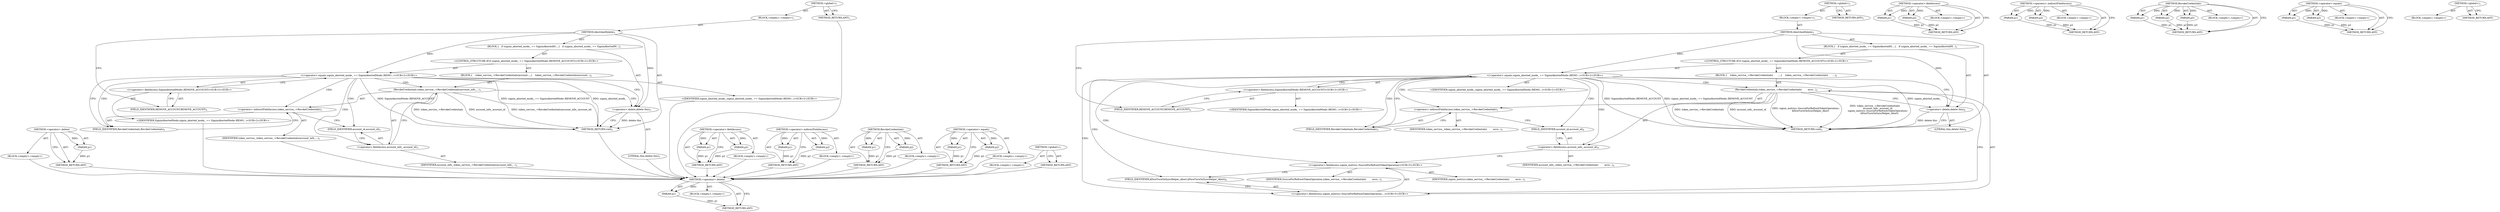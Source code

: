 digraph "&lt;global&gt;" {
vulnerable_61 [label=<(METHOD,&lt;operator&gt;.delete)>];
vulnerable_62 [label=<(PARAM,p1)>];
vulnerable_63 [label=<(BLOCK,&lt;empty&gt;,&lt;empty&gt;)>];
vulnerable_64 [label=<(METHOD_RETURN,ANY)>];
vulnerable_6 [label=<(METHOD,&lt;global&gt;)<SUB>1</SUB>>];
vulnerable_7 [label=<(BLOCK,&lt;empty&gt;,&lt;empty&gt;)<SUB>1</SUB>>];
vulnerable_8 [label=<(METHOD,AbortAndDelete)<SUB>1</SUB>>];
vulnerable_9 [label=<(BLOCK,{
   if (signin_aborted_mode_ == SigninAbortedM...,{
   if (signin_aborted_mode_ == SigninAbortedM...)<SUB>1</SUB>>];
vulnerable_10 [label="<(CONTROL_STRUCTURE,IF,if (signin_aborted_mode_ == SigninAbortedMode::REMOVE_ACCOUNT))<SUB>2</SUB>>"];
vulnerable_11 [label="<(&lt;operator&gt;.equals,signin_aborted_mode_ == SigninAbortedMode::REMO...)<SUB>2</SUB>>"];
vulnerable_12 [label="<(IDENTIFIER,signin_aborted_mode_,signin_aborted_mode_ == SigninAbortedMode::REMO...)<SUB>2</SUB>>"];
vulnerable_13 [label="<(&lt;operator&gt;.fieldAccess,SigninAbortedMode::REMOVE_ACCOUNT)<SUB>2</SUB>>"];
vulnerable_14 [label="<(IDENTIFIER,SigninAbortedMode,signin_aborted_mode_ == SigninAbortedMode::REMO...)<SUB>2</SUB>>"];
vulnerable_15 [label=<(FIELD_IDENTIFIER,REMOVE_ACCOUNT,REMOVE_ACCOUNT)<SUB>2</SUB>>];
vulnerable_16 [label=<(BLOCK,{
    token_service_-&gt;RevokeCredentials(account...,{
    token_service_-&gt;RevokeCredentials(account...)<SUB>2</SUB>>];
vulnerable_17 [label=<(RevokeCredentials,token_service_-&gt;RevokeCredentials(account_info_...)<SUB>3</SUB>>];
vulnerable_18 [label=<(&lt;operator&gt;.indirectFieldAccess,token_service_-&gt;RevokeCredentials)<SUB>3</SUB>>];
vulnerable_19 [label=<(IDENTIFIER,token_service_,token_service_-&gt;RevokeCredentials(account_info_...)<SUB>3</SUB>>];
vulnerable_20 [label=<(FIELD_IDENTIFIER,RevokeCredentials,RevokeCredentials)<SUB>3</SUB>>];
vulnerable_21 [label=<(&lt;operator&gt;.fieldAccess,account_info_.account_id)<SUB>3</SUB>>];
vulnerable_22 [label=<(IDENTIFIER,account_info_,token_service_-&gt;RevokeCredentials(account_info_...)<SUB>3</SUB>>];
vulnerable_23 [label=<(FIELD_IDENTIFIER,account_id,account_id)<SUB>3</SUB>>];
vulnerable_24 [label=<(&lt;operator&gt;.delete,delete this)<SUB>5</SUB>>];
vulnerable_25 [label=<(LITERAL,this,delete this)<SUB>5</SUB>>];
vulnerable_26 [label=<(METHOD_RETURN,void)<SUB>1</SUB>>];
vulnerable_28 [label=<(METHOD_RETURN,ANY)<SUB>1</SUB>>];
vulnerable_46 [label=<(METHOD,&lt;operator&gt;.fieldAccess)>];
vulnerable_47 [label=<(PARAM,p1)>];
vulnerable_48 [label=<(PARAM,p2)>];
vulnerable_49 [label=<(BLOCK,&lt;empty&gt;,&lt;empty&gt;)>];
vulnerable_50 [label=<(METHOD_RETURN,ANY)>];
vulnerable_56 [label=<(METHOD,&lt;operator&gt;.indirectFieldAccess)>];
vulnerable_57 [label=<(PARAM,p1)>];
vulnerable_58 [label=<(PARAM,p2)>];
vulnerable_59 [label=<(BLOCK,&lt;empty&gt;,&lt;empty&gt;)>];
vulnerable_60 [label=<(METHOD_RETURN,ANY)>];
vulnerable_51 [label=<(METHOD,RevokeCredentials)>];
vulnerable_52 [label=<(PARAM,p1)>];
vulnerable_53 [label=<(PARAM,p2)>];
vulnerable_54 [label=<(BLOCK,&lt;empty&gt;,&lt;empty&gt;)>];
vulnerable_55 [label=<(METHOD_RETURN,ANY)>];
vulnerable_41 [label=<(METHOD,&lt;operator&gt;.equals)>];
vulnerable_42 [label=<(PARAM,p1)>];
vulnerable_43 [label=<(PARAM,p2)>];
vulnerable_44 [label=<(BLOCK,&lt;empty&gt;,&lt;empty&gt;)>];
vulnerable_45 [label=<(METHOD_RETURN,ANY)>];
vulnerable_35 [label=<(METHOD,&lt;global&gt;)<SUB>1</SUB>>];
vulnerable_36 [label=<(BLOCK,&lt;empty&gt;,&lt;empty&gt;)>];
vulnerable_37 [label=<(METHOD_RETURN,ANY)>];
fixed_69 [label=<(METHOD,&lt;operator&gt;.delete)>];
fixed_70 [label=<(PARAM,p1)>];
fixed_71 [label=<(BLOCK,&lt;empty&gt;,&lt;empty&gt;)>];
fixed_72 [label=<(METHOD_RETURN,ANY)>];
fixed_6 [label=<(METHOD,&lt;global&gt;)<SUB>1</SUB>>];
fixed_7 [label=<(BLOCK,&lt;empty&gt;,&lt;empty&gt;)<SUB>1</SUB>>];
fixed_8 [label=<(METHOD,AbortAndDelete)<SUB>1</SUB>>];
fixed_9 [label=<(BLOCK,{
   if (signin_aborted_mode_ == SigninAbortedM...,{
   if (signin_aborted_mode_ == SigninAbortedM...)<SUB>1</SUB>>];
fixed_10 [label="<(CONTROL_STRUCTURE,IF,if (signin_aborted_mode_ == SigninAbortedMode::REMOVE_ACCOUNT))<SUB>2</SUB>>"];
fixed_11 [label="<(&lt;operator&gt;.equals,signin_aborted_mode_ == SigninAbortedMode::REMO...)<SUB>2</SUB>>"];
fixed_12 [label="<(IDENTIFIER,signin_aborted_mode_,signin_aborted_mode_ == SigninAbortedMode::REMO...)<SUB>2</SUB>>"];
fixed_13 [label="<(&lt;operator&gt;.fieldAccess,SigninAbortedMode::REMOVE_ACCOUNT)<SUB>2</SUB>>"];
fixed_14 [label="<(IDENTIFIER,SigninAbortedMode,signin_aborted_mode_ == SigninAbortedMode::REMO...)<SUB>2</SUB>>"];
fixed_15 [label=<(FIELD_IDENTIFIER,REMOVE_ACCOUNT,REMOVE_ACCOUNT)<SUB>2</SUB>>];
fixed_16 [label=<(BLOCK,{
    token_service_-&gt;RevokeCredentials(
      ...,{
    token_service_-&gt;RevokeCredentials(
      ...)<SUB>2</SUB>>];
fixed_17 [label=<(RevokeCredentials,token_service_-&gt;RevokeCredentials(
        acco...)<SUB>3</SUB>>];
fixed_18 [label=<(&lt;operator&gt;.indirectFieldAccess,token_service_-&gt;RevokeCredentials)<SUB>3</SUB>>];
fixed_19 [label=<(IDENTIFIER,token_service_,token_service_-&gt;RevokeCredentials(
        acco...)<SUB>3</SUB>>];
fixed_20 [label=<(FIELD_IDENTIFIER,RevokeCredentials,RevokeCredentials)<SUB>3</SUB>>];
fixed_21 [label=<(&lt;operator&gt;.fieldAccess,account_info_.account_id)<SUB>4</SUB>>];
fixed_22 [label=<(IDENTIFIER,account_info_,token_service_-&gt;RevokeCredentials(
        acco...)<SUB>4</SUB>>];
fixed_23 [label=<(FIELD_IDENTIFIER,account_id,account_id)<SUB>4</SUB>>];
fixed_24 [label="<(&lt;operator&gt;.fieldAccess,signin_metrics::SourceForRefreshTokenOperation:...)<SUB>5</SUB>>"];
fixed_25 [label="<(&lt;operator&gt;.fieldAccess,signin_metrics::SourceForRefreshTokenOperation)<SUB>5</SUB>>"];
fixed_26 [label=<(IDENTIFIER,signin_metrics,token_service_-&gt;RevokeCredentials(
        acco...)<SUB>5</SUB>>];
fixed_27 [label=<(IDENTIFIER,SourceForRefreshTokenOperation,token_service_-&gt;RevokeCredentials(
        acco...)<SUB>5</SUB>>];
fixed_28 [label=<(FIELD_IDENTIFIER,kDiceTurnOnSyncHelper_Abort,kDiceTurnOnSyncHelper_Abort)<SUB>6</SUB>>];
fixed_29 [label=<(&lt;operator&gt;.delete,delete this)<SUB>8</SUB>>];
fixed_30 [label=<(LITERAL,this,delete this)<SUB>8</SUB>>];
fixed_31 [label=<(METHOD_RETURN,void)<SUB>1</SUB>>];
fixed_33 [label=<(METHOD_RETURN,ANY)<SUB>1</SUB>>];
fixed_53 [label=<(METHOD,&lt;operator&gt;.fieldAccess)>];
fixed_54 [label=<(PARAM,p1)>];
fixed_55 [label=<(PARAM,p2)>];
fixed_56 [label=<(BLOCK,&lt;empty&gt;,&lt;empty&gt;)>];
fixed_57 [label=<(METHOD_RETURN,ANY)>];
fixed_64 [label=<(METHOD,&lt;operator&gt;.indirectFieldAccess)>];
fixed_65 [label=<(PARAM,p1)>];
fixed_66 [label=<(PARAM,p2)>];
fixed_67 [label=<(BLOCK,&lt;empty&gt;,&lt;empty&gt;)>];
fixed_68 [label=<(METHOD_RETURN,ANY)>];
fixed_58 [label=<(METHOD,RevokeCredentials)>];
fixed_59 [label=<(PARAM,p1)>];
fixed_60 [label=<(PARAM,p2)>];
fixed_61 [label=<(PARAM,p3)>];
fixed_62 [label=<(BLOCK,&lt;empty&gt;,&lt;empty&gt;)>];
fixed_63 [label=<(METHOD_RETURN,ANY)>];
fixed_48 [label=<(METHOD,&lt;operator&gt;.equals)>];
fixed_49 [label=<(PARAM,p1)>];
fixed_50 [label=<(PARAM,p2)>];
fixed_51 [label=<(BLOCK,&lt;empty&gt;,&lt;empty&gt;)>];
fixed_52 [label=<(METHOD_RETURN,ANY)>];
fixed_42 [label=<(METHOD,&lt;global&gt;)<SUB>1</SUB>>];
fixed_43 [label=<(BLOCK,&lt;empty&gt;,&lt;empty&gt;)>];
fixed_44 [label=<(METHOD_RETURN,ANY)>];
vulnerable_61 -> vulnerable_62  [key=0, label="AST: "];
vulnerable_61 -> vulnerable_62  [key=1, label="DDG: "];
vulnerable_61 -> vulnerable_63  [key=0, label="AST: "];
vulnerable_61 -> vulnerable_64  [key=0, label="AST: "];
vulnerable_61 -> vulnerable_64  [key=1, label="CFG: "];
vulnerable_62 -> vulnerable_64  [key=0, label="DDG: p1"];
vulnerable_63 -> fixed_69  [key=0];
vulnerable_64 -> fixed_69  [key=0];
vulnerable_6 -> vulnerable_7  [key=0, label="AST: "];
vulnerable_6 -> vulnerable_28  [key=0, label="AST: "];
vulnerable_6 -> vulnerable_28  [key=1, label="CFG: "];
vulnerable_7 -> vulnerable_8  [key=0, label="AST: "];
vulnerable_8 -> vulnerable_9  [key=0, label="AST: "];
vulnerable_8 -> vulnerable_26  [key=0, label="AST: "];
vulnerable_8 -> vulnerable_15  [key=0, label="CFG: "];
vulnerable_8 -> vulnerable_24  [key=0, label="DDG: "];
vulnerable_8 -> vulnerable_11  [key=0, label="DDG: "];
vulnerable_9 -> vulnerable_10  [key=0, label="AST: "];
vulnerable_9 -> vulnerable_24  [key=0, label="AST: "];
vulnerable_10 -> vulnerable_11  [key=0, label="AST: "];
vulnerable_10 -> vulnerable_16  [key=0, label="AST: "];
vulnerable_11 -> vulnerable_12  [key=0, label="AST: "];
vulnerable_11 -> vulnerable_13  [key=0, label="AST: "];
vulnerable_11 -> vulnerable_20  [key=0, label="CFG: "];
vulnerable_11 -> vulnerable_20  [key=1, label="CDG: "];
vulnerable_11 -> vulnerable_24  [key=0, label="CFG: "];
vulnerable_11 -> vulnerable_26  [key=0, label="DDG: SigninAbortedMode::REMOVE_ACCOUNT"];
vulnerable_11 -> vulnerable_26  [key=1, label="DDG: signin_aborted_mode_ == SigninAbortedMode::REMOVE_ACCOUNT"];
vulnerable_11 -> vulnerable_26  [key=2, label="DDG: signin_aborted_mode_"];
vulnerable_11 -> vulnerable_17  [key=0, label="CDG: "];
vulnerable_11 -> vulnerable_21  [key=0, label="CDG: "];
vulnerable_11 -> vulnerable_18  [key=0, label="CDG: "];
vulnerable_11 -> vulnerable_23  [key=0, label="CDG: "];
vulnerable_12 -> fixed_69  [key=0];
vulnerable_13 -> vulnerable_14  [key=0, label="AST: "];
vulnerable_13 -> vulnerable_15  [key=0, label="AST: "];
vulnerable_13 -> vulnerable_11  [key=0, label="CFG: "];
vulnerable_14 -> fixed_69  [key=0];
vulnerable_15 -> vulnerable_13  [key=0, label="CFG: "];
vulnerable_16 -> vulnerable_17  [key=0, label="AST: "];
vulnerable_17 -> vulnerable_18  [key=0, label="AST: "];
vulnerable_17 -> vulnerable_21  [key=0, label="AST: "];
vulnerable_17 -> vulnerable_24  [key=0, label="CFG: "];
vulnerable_17 -> vulnerable_26  [key=0, label="DDG: token_service_-&gt;RevokeCredentials"];
vulnerable_17 -> vulnerable_26  [key=1, label="DDG: account_info_.account_id"];
vulnerable_17 -> vulnerable_26  [key=2, label="DDG: token_service_-&gt;RevokeCredentials(account_info_.account_id)"];
vulnerable_18 -> vulnerable_19  [key=0, label="AST: "];
vulnerable_18 -> vulnerable_20  [key=0, label="AST: "];
vulnerable_18 -> vulnerable_23  [key=0, label="CFG: "];
vulnerable_19 -> fixed_69  [key=0];
vulnerable_20 -> vulnerable_18  [key=0, label="CFG: "];
vulnerable_21 -> vulnerable_22  [key=0, label="AST: "];
vulnerable_21 -> vulnerable_23  [key=0, label="AST: "];
vulnerable_21 -> vulnerable_17  [key=0, label="CFG: "];
vulnerable_22 -> fixed_69  [key=0];
vulnerable_23 -> vulnerable_21  [key=0, label="CFG: "];
vulnerable_24 -> vulnerable_25  [key=0, label="AST: "];
vulnerable_24 -> vulnerable_26  [key=0, label="CFG: "];
vulnerable_24 -> vulnerable_26  [key=1, label="DDG: delete this"];
vulnerable_25 -> fixed_69  [key=0];
vulnerable_26 -> fixed_69  [key=0];
vulnerable_28 -> fixed_69  [key=0];
vulnerable_46 -> vulnerable_47  [key=0, label="AST: "];
vulnerable_46 -> vulnerable_47  [key=1, label="DDG: "];
vulnerable_46 -> vulnerable_49  [key=0, label="AST: "];
vulnerable_46 -> vulnerable_48  [key=0, label="AST: "];
vulnerable_46 -> vulnerable_48  [key=1, label="DDG: "];
vulnerable_46 -> vulnerable_50  [key=0, label="AST: "];
vulnerable_46 -> vulnerable_50  [key=1, label="CFG: "];
vulnerable_47 -> vulnerable_50  [key=0, label="DDG: p1"];
vulnerable_48 -> vulnerable_50  [key=0, label="DDG: p2"];
vulnerable_49 -> fixed_69  [key=0];
vulnerable_50 -> fixed_69  [key=0];
vulnerable_56 -> vulnerable_57  [key=0, label="AST: "];
vulnerable_56 -> vulnerable_57  [key=1, label="DDG: "];
vulnerable_56 -> vulnerable_59  [key=0, label="AST: "];
vulnerable_56 -> vulnerable_58  [key=0, label="AST: "];
vulnerable_56 -> vulnerable_58  [key=1, label="DDG: "];
vulnerable_56 -> vulnerable_60  [key=0, label="AST: "];
vulnerable_56 -> vulnerable_60  [key=1, label="CFG: "];
vulnerable_57 -> vulnerable_60  [key=0, label="DDG: p1"];
vulnerable_58 -> vulnerable_60  [key=0, label="DDG: p2"];
vulnerable_59 -> fixed_69  [key=0];
vulnerable_60 -> fixed_69  [key=0];
vulnerable_51 -> vulnerable_52  [key=0, label="AST: "];
vulnerable_51 -> vulnerable_52  [key=1, label="DDG: "];
vulnerable_51 -> vulnerable_54  [key=0, label="AST: "];
vulnerable_51 -> vulnerable_53  [key=0, label="AST: "];
vulnerable_51 -> vulnerable_53  [key=1, label="DDG: "];
vulnerable_51 -> vulnerable_55  [key=0, label="AST: "];
vulnerable_51 -> vulnerable_55  [key=1, label="CFG: "];
vulnerable_52 -> vulnerable_55  [key=0, label="DDG: p1"];
vulnerable_53 -> vulnerable_55  [key=0, label="DDG: p2"];
vulnerable_54 -> fixed_69  [key=0];
vulnerable_55 -> fixed_69  [key=0];
vulnerable_41 -> vulnerable_42  [key=0, label="AST: "];
vulnerable_41 -> vulnerable_42  [key=1, label="DDG: "];
vulnerable_41 -> vulnerable_44  [key=0, label="AST: "];
vulnerable_41 -> vulnerable_43  [key=0, label="AST: "];
vulnerable_41 -> vulnerable_43  [key=1, label="DDG: "];
vulnerable_41 -> vulnerable_45  [key=0, label="AST: "];
vulnerable_41 -> vulnerable_45  [key=1, label="CFG: "];
vulnerable_42 -> vulnerable_45  [key=0, label="DDG: p1"];
vulnerable_43 -> vulnerable_45  [key=0, label="DDG: p2"];
vulnerable_44 -> fixed_69  [key=0];
vulnerable_45 -> fixed_69  [key=0];
vulnerable_35 -> vulnerable_36  [key=0, label="AST: "];
vulnerable_35 -> vulnerable_37  [key=0, label="AST: "];
vulnerable_35 -> vulnerable_37  [key=1, label="CFG: "];
vulnerable_36 -> fixed_69  [key=0];
vulnerable_37 -> fixed_69  [key=0];
fixed_69 -> fixed_70  [key=0, label="AST: "];
fixed_69 -> fixed_70  [key=1, label="DDG: "];
fixed_69 -> fixed_71  [key=0, label="AST: "];
fixed_69 -> fixed_72  [key=0, label="AST: "];
fixed_69 -> fixed_72  [key=1, label="CFG: "];
fixed_70 -> fixed_72  [key=0, label="DDG: p1"];
fixed_6 -> fixed_7  [key=0, label="AST: "];
fixed_6 -> fixed_33  [key=0, label="AST: "];
fixed_6 -> fixed_33  [key=1, label="CFG: "];
fixed_7 -> fixed_8  [key=0, label="AST: "];
fixed_8 -> fixed_9  [key=0, label="AST: "];
fixed_8 -> fixed_31  [key=0, label="AST: "];
fixed_8 -> fixed_15  [key=0, label="CFG: "];
fixed_8 -> fixed_29  [key=0, label="DDG: "];
fixed_8 -> fixed_11  [key=0, label="DDG: "];
fixed_9 -> fixed_10  [key=0, label="AST: "];
fixed_9 -> fixed_29  [key=0, label="AST: "];
fixed_10 -> fixed_11  [key=0, label="AST: "];
fixed_10 -> fixed_16  [key=0, label="AST: "];
fixed_11 -> fixed_12  [key=0, label="AST: "];
fixed_11 -> fixed_13  [key=0, label="AST: "];
fixed_11 -> fixed_20  [key=0, label="CFG: "];
fixed_11 -> fixed_20  [key=1, label="CDG: "];
fixed_11 -> fixed_29  [key=0, label="CFG: "];
fixed_11 -> fixed_31  [key=0, label="DDG: SigninAbortedMode::REMOVE_ACCOUNT"];
fixed_11 -> fixed_31  [key=1, label="DDG: signin_aborted_mode_ == SigninAbortedMode::REMOVE_ACCOUNT"];
fixed_11 -> fixed_31  [key=2, label="DDG: signin_aborted_mode_"];
fixed_11 -> fixed_24  [key=0, label="CDG: "];
fixed_11 -> fixed_17  [key=0, label="CDG: "];
fixed_11 -> fixed_21  [key=0, label="CDG: "];
fixed_11 -> fixed_18  [key=0, label="CDG: "];
fixed_11 -> fixed_23  [key=0, label="CDG: "];
fixed_11 -> fixed_28  [key=0, label="CDG: "];
fixed_11 -> fixed_25  [key=0, label="CDG: "];
fixed_13 -> fixed_14  [key=0, label="AST: "];
fixed_13 -> fixed_15  [key=0, label="AST: "];
fixed_13 -> fixed_11  [key=0, label="CFG: "];
fixed_15 -> fixed_13  [key=0, label="CFG: "];
fixed_16 -> fixed_17  [key=0, label="AST: "];
fixed_17 -> fixed_18  [key=0, label="AST: "];
fixed_17 -> fixed_21  [key=0, label="AST: "];
fixed_17 -> fixed_24  [key=0, label="AST: "];
fixed_17 -> fixed_29  [key=0, label="CFG: "];
fixed_17 -> fixed_31  [key=0, label="DDG: token_service_-&gt;RevokeCredentials"];
fixed_17 -> fixed_31  [key=1, label="DDG: account_info_.account_id"];
fixed_17 -> fixed_31  [key=2, label="DDG: signin_metrics::SourceForRefreshTokenOperation::
            kDiceTurnOnSyncHelper_Abort"];
fixed_17 -> fixed_31  [key=3, label="DDG: token_service_-&gt;RevokeCredentials(
        account_info_.account_id,
        signin_metrics::SourceForRefreshTokenOperation::
            kDiceTurnOnSyncHelper_Abort)"];
fixed_18 -> fixed_19  [key=0, label="AST: "];
fixed_18 -> fixed_20  [key=0, label="AST: "];
fixed_18 -> fixed_23  [key=0, label="CFG: "];
fixed_20 -> fixed_18  [key=0, label="CFG: "];
fixed_21 -> fixed_22  [key=0, label="AST: "];
fixed_21 -> fixed_23  [key=0, label="AST: "];
fixed_21 -> fixed_25  [key=0, label="CFG: "];
fixed_23 -> fixed_21  [key=0, label="CFG: "];
fixed_24 -> fixed_25  [key=0, label="AST: "];
fixed_24 -> fixed_28  [key=0, label="AST: "];
fixed_24 -> fixed_17  [key=0, label="CFG: "];
fixed_25 -> fixed_26  [key=0, label="AST: "];
fixed_25 -> fixed_27  [key=0, label="AST: "];
fixed_25 -> fixed_28  [key=0, label="CFG: "];
fixed_28 -> fixed_24  [key=0, label="CFG: "];
fixed_29 -> fixed_30  [key=0, label="AST: "];
fixed_29 -> fixed_31  [key=0, label="CFG: "];
fixed_29 -> fixed_31  [key=1, label="DDG: delete this"];
fixed_53 -> fixed_54  [key=0, label="AST: "];
fixed_53 -> fixed_54  [key=1, label="DDG: "];
fixed_53 -> fixed_56  [key=0, label="AST: "];
fixed_53 -> fixed_55  [key=0, label="AST: "];
fixed_53 -> fixed_55  [key=1, label="DDG: "];
fixed_53 -> fixed_57  [key=0, label="AST: "];
fixed_53 -> fixed_57  [key=1, label="CFG: "];
fixed_54 -> fixed_57  [key=0, label="DDG: p1"];
fixed_55 -> fixed_57  [key=0, label="DDG: p2"];
fixed_64 -> fixed_65  [key=0, label="AST: "];
fixed_64 -> fixed_65  [key=1, label="DDG: "];
fixed_64 -> fixed_67  [key=0, label="AST: "];
fixed_64 -> fixed_66  [key=0, label="AST: "];
fixed_64 -> fixed_66  [key=1, label="DDG: "];
fixed_64 -> fixed_68  [key=0, label="AST: "];
fixed_64 -> fixed_68  [key=1, label="CFG: "];
fixed_65 -> fixed_68  [key=0, label="DDG: p1"];
fixed_66 -> fixed_68  [key=0, label="DDG: p2"];
fixed_58 -> fixed_59  [key=0, label="AST: "];
fixed_58 -> fixed_59  [key=1, label="DDG: "];
fixed_58 -> fixed_62  [key=0, label="AST: "];
fixed_58 -> fixed_60  [key=0, label="AST: "];
fixed_58 -> fixed_60  [key=1, label="DDG: "];
fixed_58 -> fixed_63  [key=0, label="AST: "];
fixed_58 -> fixed_63  [key=1, label="CFG: "];
fixed_58 -> fixed_61  [key=0, label="AST: "];
fixed_58 -> fixed_61  [key=1, label="DDG: "];
fixed_59 -> fixed_63  [key=0, label="DDG: p1"];
fixed_60 -> fixed_63  [key=0, label="DDG: p2"];
fixed_61 -> fixed_63  [key=0, label="DDG: p3"];
fixed_48 -> fixed_49  [key=0, label="AST: "];
fixed_48 -> fixed_49  [key=1, label="DDG: "];
fixed_48 -> fixed_51  [key=0, label="AST: "];
fixed_48 -> fixed_50  [key=0, label="AST: "];
fixed_48 -> fixed_50  [key=1, label="DDG: "];
fixed_48 -> fixed_52  [key=0, label="AST: "];
fixed_48 -> fixed_52  [key=1, label="CFG: "];
fixed_49 -> fixed_52  [key=0, label="DDG: p1"];
fixed_50 -> fixed_52  [key=0, label="DDG: p2"];
fixed_42 -> fixed_43  [key=0, label="AST: "];
fixed_42 -> fixed_44  [key=0, label="AST: "];
fixed_42 -> fixed_44  [key=1, label="CFG: "];
}
